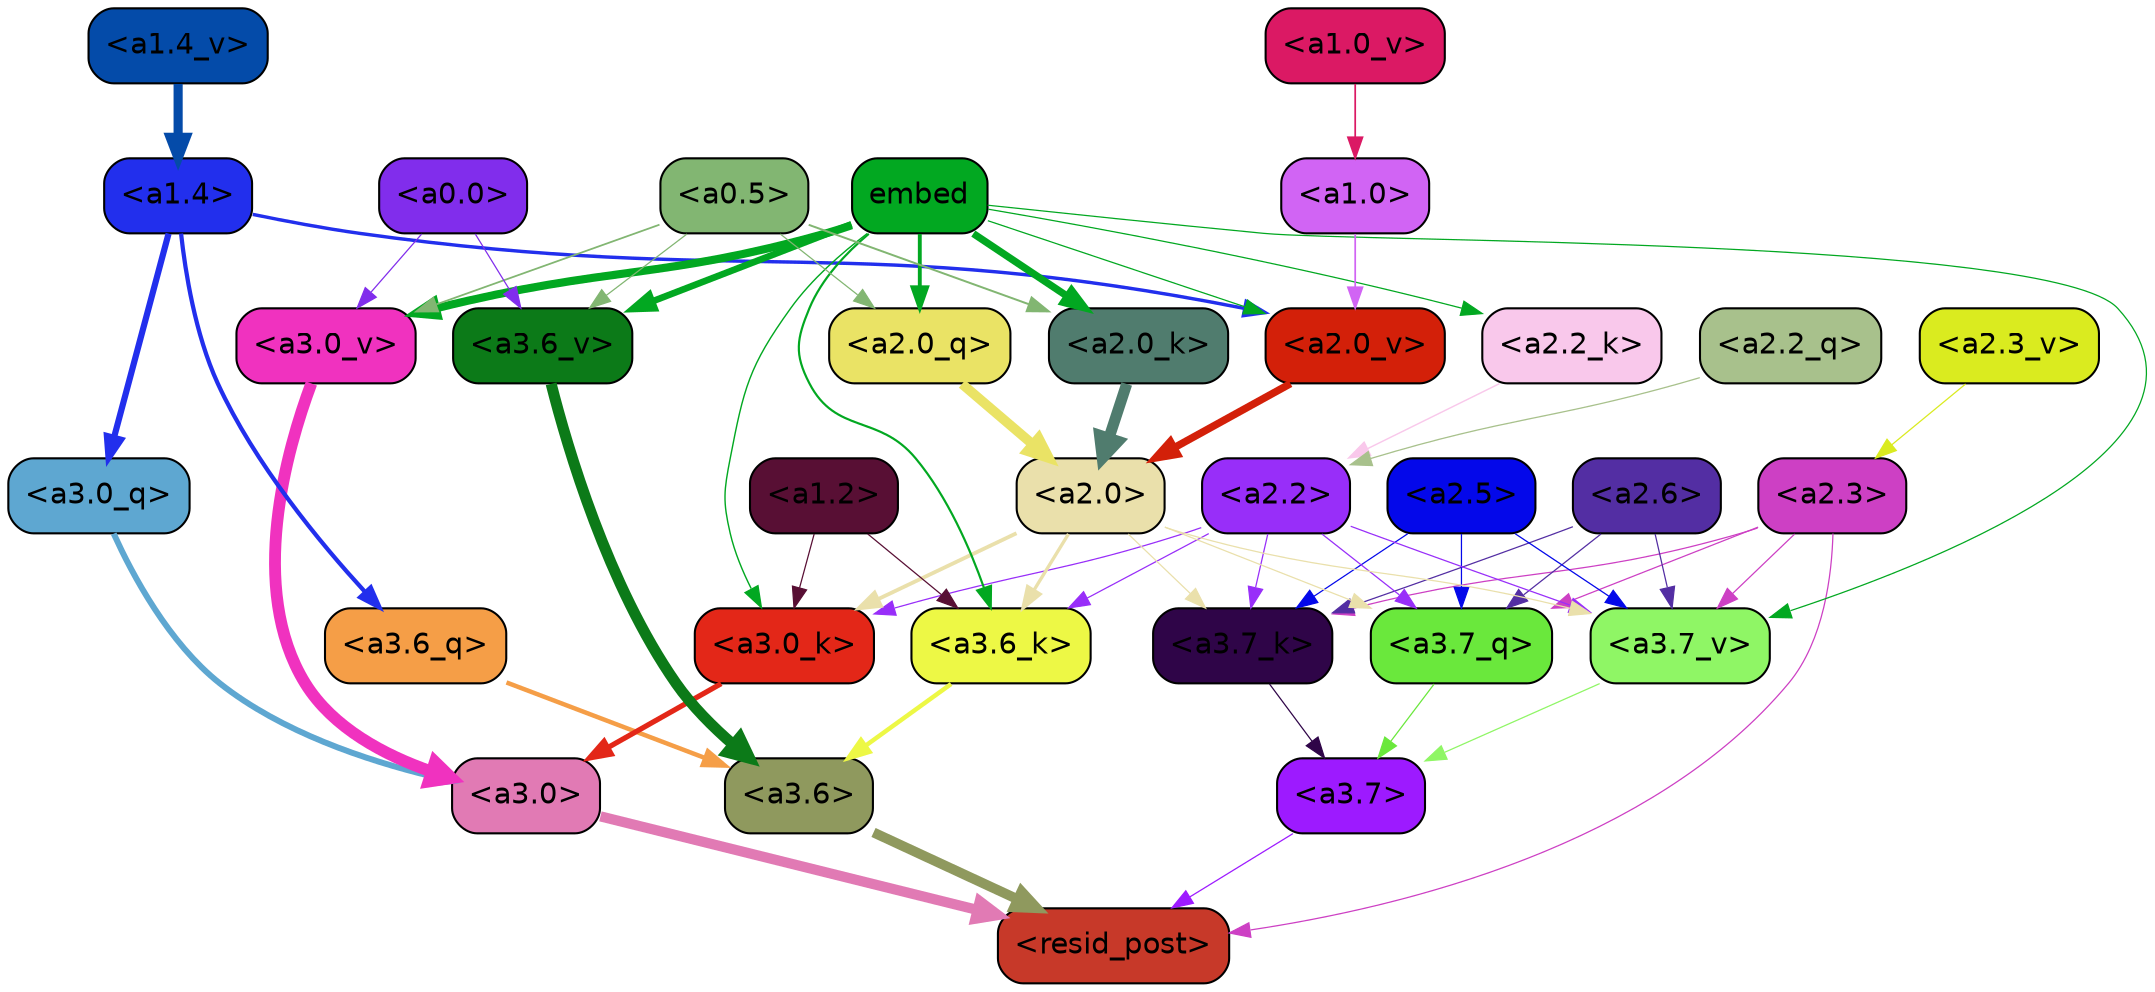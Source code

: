 strict digraph "" {
	graph [bgcolor=transparent,
		layout=dot,
		overlap=false,
		splines=true
	];
	"<a3.7>"	[color=black,
		fillcolor="#9d1aff",
		fontname=Helvetica,
		shape=box,
		style="filled, rounded"];
	"<resid_post>"	[color=black,
		fillcolor="#c73929",
		fontname=Helvetica,
		shape=box,
		style="filled, rounded"];
	"<a3.7>" -> "<resid_post>"	[color="#9d1aff",
		penwidth=0.6];
	"<a3.6>"	[color=black,
		fillcolor="#8f995e",
		fontname=Helvetica,
		shape=box,
		style="filled, rounded"];
	"<a3.6>" -> "<resid_post>"	[color="#8f995e",
		penwidth=4.751592040061951];
	"<a3.0>"	[color=black,
		fillcolor="#e17ab4",
		fontname=Helvetica,
		shape=box,
		style="filled, rounded"];
	"<a3.0>" -> "<resid_post>"	[color="#e17ab4",
		penwidth=4.904066681861877];
	"<a2.3>"	[color=black,
		fillcolor="#cd40c4",
		fontname=Helvetica,
		shape=box,
		style="filled, rounded"];
	"<a2.3>" -> "<resid_post>"	[color="#cd40c4",
		penwidth=0.6];
	"<a3.7_q>"	[color=black,
		fillcolor="#6ae83c",
		fontname=Helvetica,
		shape=box,
		style="filled, rounded"];
	"<a2.3>" -> "<a3.7_q>"	[color="#cd40c4",
		penwidth=0.6];
	"<a3.7_k>"	[color=black,
		fillcolor="#2f0548",
		fontname=Helvetica,
		shape=box,
		style="filled, rounded"];
	"<a2.3>" -> "<a3.7_k>"	[color="#cd40c4",
		penwidth=0.6];
	"<a3.7_v>"	[color=black,
		fillcolor="#8ff665",
		fontname=Helvetica,
		shape=box,
		style="filled, rounded"];
	"<a2.3>" -> "<a3.7_v>"	[color="#cd40c4",
		penwidth=0.6];
	"<a3.7_q>" -> "<a3.7>"	[color="#6ae83c",
		penwidth=0.6];
	"<a3.6_q>"	[color=black,
		fillcolor="#f59e47",
		fontname=Helvetica,
		shape=box,
		style="filled, rounded"];
	"<a3.6_q>" -> "<a3.6>"	[color="#f59e47",
		penwidth=2.160832464694977];
	"<a3.0_q>"	[color=black,
		fillcolor="#5ea7d1",
		fontname=Helvetica,
		shape=box,
		style="filled, rounded"];
	"<a3.0_q>" -> "<a3.0>"	[color="#5ea7d1",
		penwidth=2.870753765106201];
	"<a3.7_k>" -> "<a3.7>"	[color="#2f0548",
		penwidth=0.6];
	"<a3.6_k>"	[color=black,
		fillcolor="#edf845",
		fontname=Helvetica,
		shape=box,
		style="filled, rounded"];
	"<a3.6_k>" -> "<a3.6>"	[color="#edf845",
		penwidth=2.13908451795578];
	"<a3.0_k>"	[color=black,
		fillcolor="#e32718",
		fontname=Helvetica,
		shape=box,
		style="filled, rounded"];
	"<a3.0_k>" -> "<a3.0>"	[color="#e32718",
		penwidth=2.520303964614868];
	"<a3.7_v>" -> "<a3.7>"	[color="#8ff665",
		penwidth=0.6];
	"<a3.6_v>"	[color=black,
		fillcolor="#0c7a18",
		fontname=Helvetica,
		shape=box,
		style="filled, rounded"];
	"<a3.6_v>" -> "<a3.6>"	[color="#0c7a18",
		penwidth=5.297133803367615];
	"<a3.0_v>"	[color=black,
		fillcolor="#f032bf",
		fontname=Helvetica,
		shape=box,
		style="filled, rounded"];
	"<a3.0_v>" -> "<a3.0>"	[color="#f032bf",
		penwidth=5.680712580680847];
	"<a2.6>"	[color=black,
		fillcolor="#532ea3",
		fontname=Helvetica,
		shape=box,
		style="filled, rounded"];
	"<a2.6>" -> "<a3.7_q>"	[color="#532ea3",
		penwidth=0.6];
	"<a2.6>" -> "<a3.7_k>"	[color="#532ea3",
		penwidth=0.6];
	"<a2.6>" -> "<a3.7_v>"	[color="#532ea3",
		penwidth=0.6];
	"<a2.5>"	[color=black,
		fillcolor="#0408ea",
		fontname=Helvetica,
		shape=box,
		style="filled, rounded"];
	"<a2.5>" -> "<a3.7_q>"	[color="#0408ea",
		penwidth=0.6];
	"<a2.5>" -> "<a3.7_k>"	[color="#0408ea",
		penwidth=0.6];
	"<a2.5>" -> "<a3.7_v>"	[color="#0408ea",
		penwidth=0.6];
	"<a2.2>"	[color=black,
		fillcolor="#982ef9",
		fontname=Helvetica,
		shape=box,
		style="filled, rounded"];
	"<a2.2>" -> "<a3.7_q>"	[color="#982ef9",
		penwidth=0.6];
	"<a2.2>" -> "<a3.7_k>"	[color="#982ef9",
		penwidth=0.6];
	"<a2.2>" -> "<a3.6_k>"	[color="#982ef9",
		penwidth=0.6];
	"<a2.2>" -> "<a3.0_k>"	[color="#982ef9",
		penwidth=0.6];
	"<a2.2>" -> "<a3.7_v>"	[color="#982ef9",
		penwidth=0.6];
	"<a2.0>"	[color=black,
		fillcolor="#eae0ab",
		fontname=Helvetica,
		shape=box,
		style="filled, rounded"];
	"<a2.0>" -> "<a3.7_q>"	[color="#eae0ab",
		penwidth=0.6];
	"<a2.0>" -> "<a3.7_k>"	[color="#eae0ab",
		penwidth=0.6];
	"<a2.0>" -> "<a3.6_k>"	[color="#eae0ab",
		penwidth=1.5897698998451233];
	"<a2.0>" -> "<a3.0_k>"	[color="#eae0ab",
		penwidth=1.8405593037605286];
	"<a2.0>" -> "<a3.7_v>"	[color="#eae0ab",
		penwidth=0.6];
	"<a1.4>"	[color=black,
		fillcolor="#222fed",
		fontname=Helvetica,
		shape=box,
		style="filled, rounded"];
	"<a1.4>" -> "<a3.6_q>"	[color="#222fed",
		penwidth=2.038943290710449];
	"<a1.4>" -> "<a3.0_q>"	[color="#222fed",
		penwidth=2.9756359085440636];
	"<a2.0_v>"	[color=black,
		fillcolor="#d32009",
		fontname=Helvetica,
		shape=box,
		style="filled, rounded"];
	"<a1.4>" -> "<a2.0_v>"	[color="#222fed",
		penwidth=1.6503054380882531];
	"<a1.2>"	[color=black,
		fillcolor="#580f34",
		fontname=Helvetica,
		shape=box,
		style="filled, rounded"];
	"<a1.2>" -> "<a3.6_k>"	[color="#580f34",
		penwidth=0.6];
	"<a1.2>" -> "<a3.0_k>"	[color="#580f34",
		penwidth=0.6];
	embed	[color=black,
		fillcolor="#02a821",
		fontname=Helvetica,
		shape=box,
		style="filled, rounded"];
	embed -> "<a3.6_k>"	[color="#02a821",
		penwidth=1.046662151813507];
	embed -> "<a3.0_k>"	[color="#02a821",
		penwidth=0.6800519227981567];
	embed -> "<a3.7_v>"	[color="#02a821",
		penwidth=0.6];
	embed -> "<a3.6_v>"	[color="#02a821",
		penwidth=3.1840110421180725];
	embed -> "<a3.0_v>"	[color="#02a821",
		penwidth=3.9005755856633186];
	"<a2.0_q>"	[color=black,
		fillcolor="#eae365",
		fontname=Helvetica,
		shape=box,
		style="filled, rounded"];
	embed -> "<a2.0_q>"	[color="#02a821",
		penwidth=1.85904461145401];
	"<a2.2_k>"	[color=black,
		fillcolor="#f9c8eb",
		fontname=Helvetica,
		shape=box,
		style="filled, rounded"];
	embed -> "<a2.2_k>"	[color="#02a821",
		penwidth=0.6];
	"<a2.0_k>"	[color=black,
		fillcolor="#507c6e",
		fontname=Helvetica,
		shape=box,
		style="filled, rounded"];
	embed -> "<a2.0_k>"	[color="#02a821",
		penwidth=3.5012558698654175];
	embed -> "<a2.0_v>"	[color="#02a821",
		penwidth=0.6];
	"<a0.5>"	[color=black,
		fillcolor="#82b672",
		fontname=Helvetica,
		shape=box,
		style="filled, rounded"];
	"<a0.5>" -> "<a3.6_v>"	[color="#82b672",
		penwidth=0.6];
	"<a0.5>" -> "<a3.0_v>"	[color="#82b672",
		penwidth=0.8493617177009583];
	"<a0.5>" -> "<a2.0_q>"	[color="#82b672",
		penwidth=0.6];
	"<a0.5>" -> "<a2.0_k>"	[color="#82b672",
		penwidth=0.9490888118743896];
	"<a0.0>"	[color=black,
		fillcolor="#812dec",
		fontname=Helvetica,
		shape=box,
		style="filled, rounded"];
	"<a0.0>" -> "<a3.6_v>"	[color="#812dec",
		penwidth=0.6];
	"<a0.0>" -> "<a3.0_v>"	[color="#812dec",
		penwidth=0.6];
	"<a2.2_q>"	[color=black,
		fillcolor="#a8c18c",
		fontname=Helvetica,
		shape=box,
		style="filled, rounded"];
	"<a2.2_q>" -> "<a2.2>"	[color="#a8c18c",
		penwidth=0.6160273104906082];
	"<a2.0_q>" -> "<a2.0>"	[color="#eae365",
		penwidth=4.690633252263069];
	"<a2.2_k>" -> "<a2.2>"	[color="#f9c8eb",
		penwidth=0.6862771511077881];
	"<a2.0_k>" -> "<a2.0>"	[color="#507c6e",
		penwidth=5.3401959836483];
	"<a2.3_v>"	[color=black,
		fillcolor="#daeb1f",
		fontname=Helvetica,
		shape=box,
		style="filled, rounded"];
	"<a2.3_v>" -> "<a2.3>"	[color="#daeb1f",
		penwidth=0.6];
	"<a2.0_v>" -> "<a2.0>"	[color="#d32009",
		penwidth=3.5938978791236877];
	"<a1.0>"	[color=black,
		fillcolor="#d164f4",
		fontname=Helvetica,
		shape=box,
		style="filled, rounded"];
	"<a1.0>" -> "<a2.0_v>"	[color="#d164f4",
		penwidth=0.8279995210468769];
	"<a1.4_v>"	[color=black,
		fillcolor="#044ba9",
		fontname=Helvetica,
		shape=box,
		style="filled, rounded"];
	"<a1.4_v>" -> "<a1.4>"	[color="#044ba9",
		penwidth=4.380064785480499];
	"<a1.0_v>"	[color=black,
		fillcolor="#db1964",
		fontname=Helvetica,
		shape=box,
		style="filled, rounded"];
	"<a1.0_v>" -> "<a1.0>"	[color="#db1964",
		penwidth=0.8271287679672241];
}
